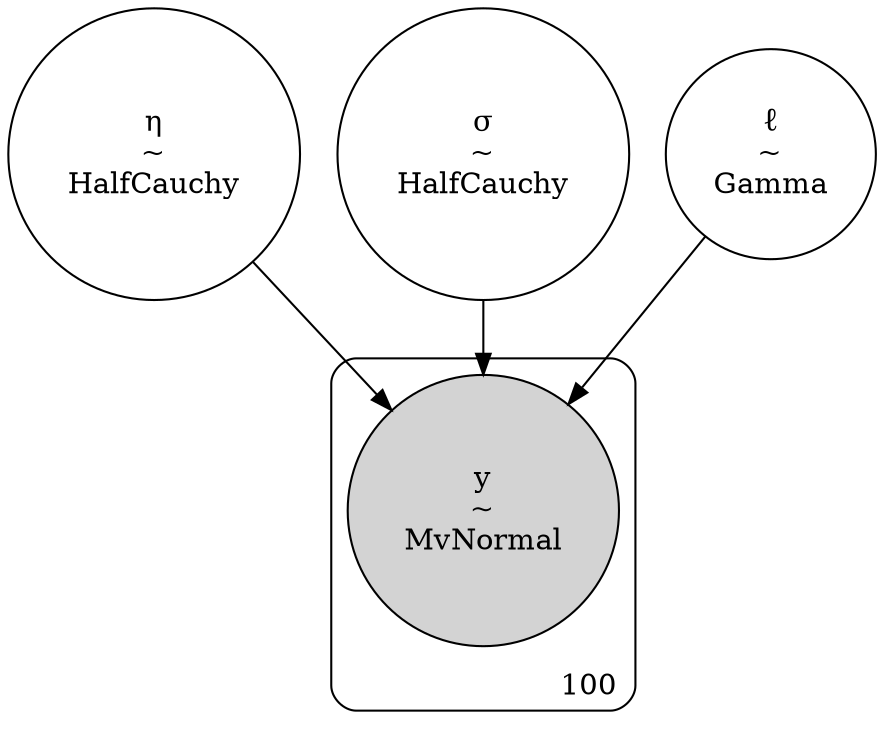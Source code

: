 digraph {
	node [shape=circle]
	"η" [label="η
~
HalfCauchy"]
	"σ" [label="σ
~
HalfCauchy"]
	"ℓ" [label="ℓ
~
Gamma"]
	subgraph cluster100 {
		y [label="y
~
MvNormal" style=filled]
		label=100 labeljust=r labelloc=b style=rounded
	}
	"η" -> y
	"σ" -> y
	"ℓ" -> y
}
